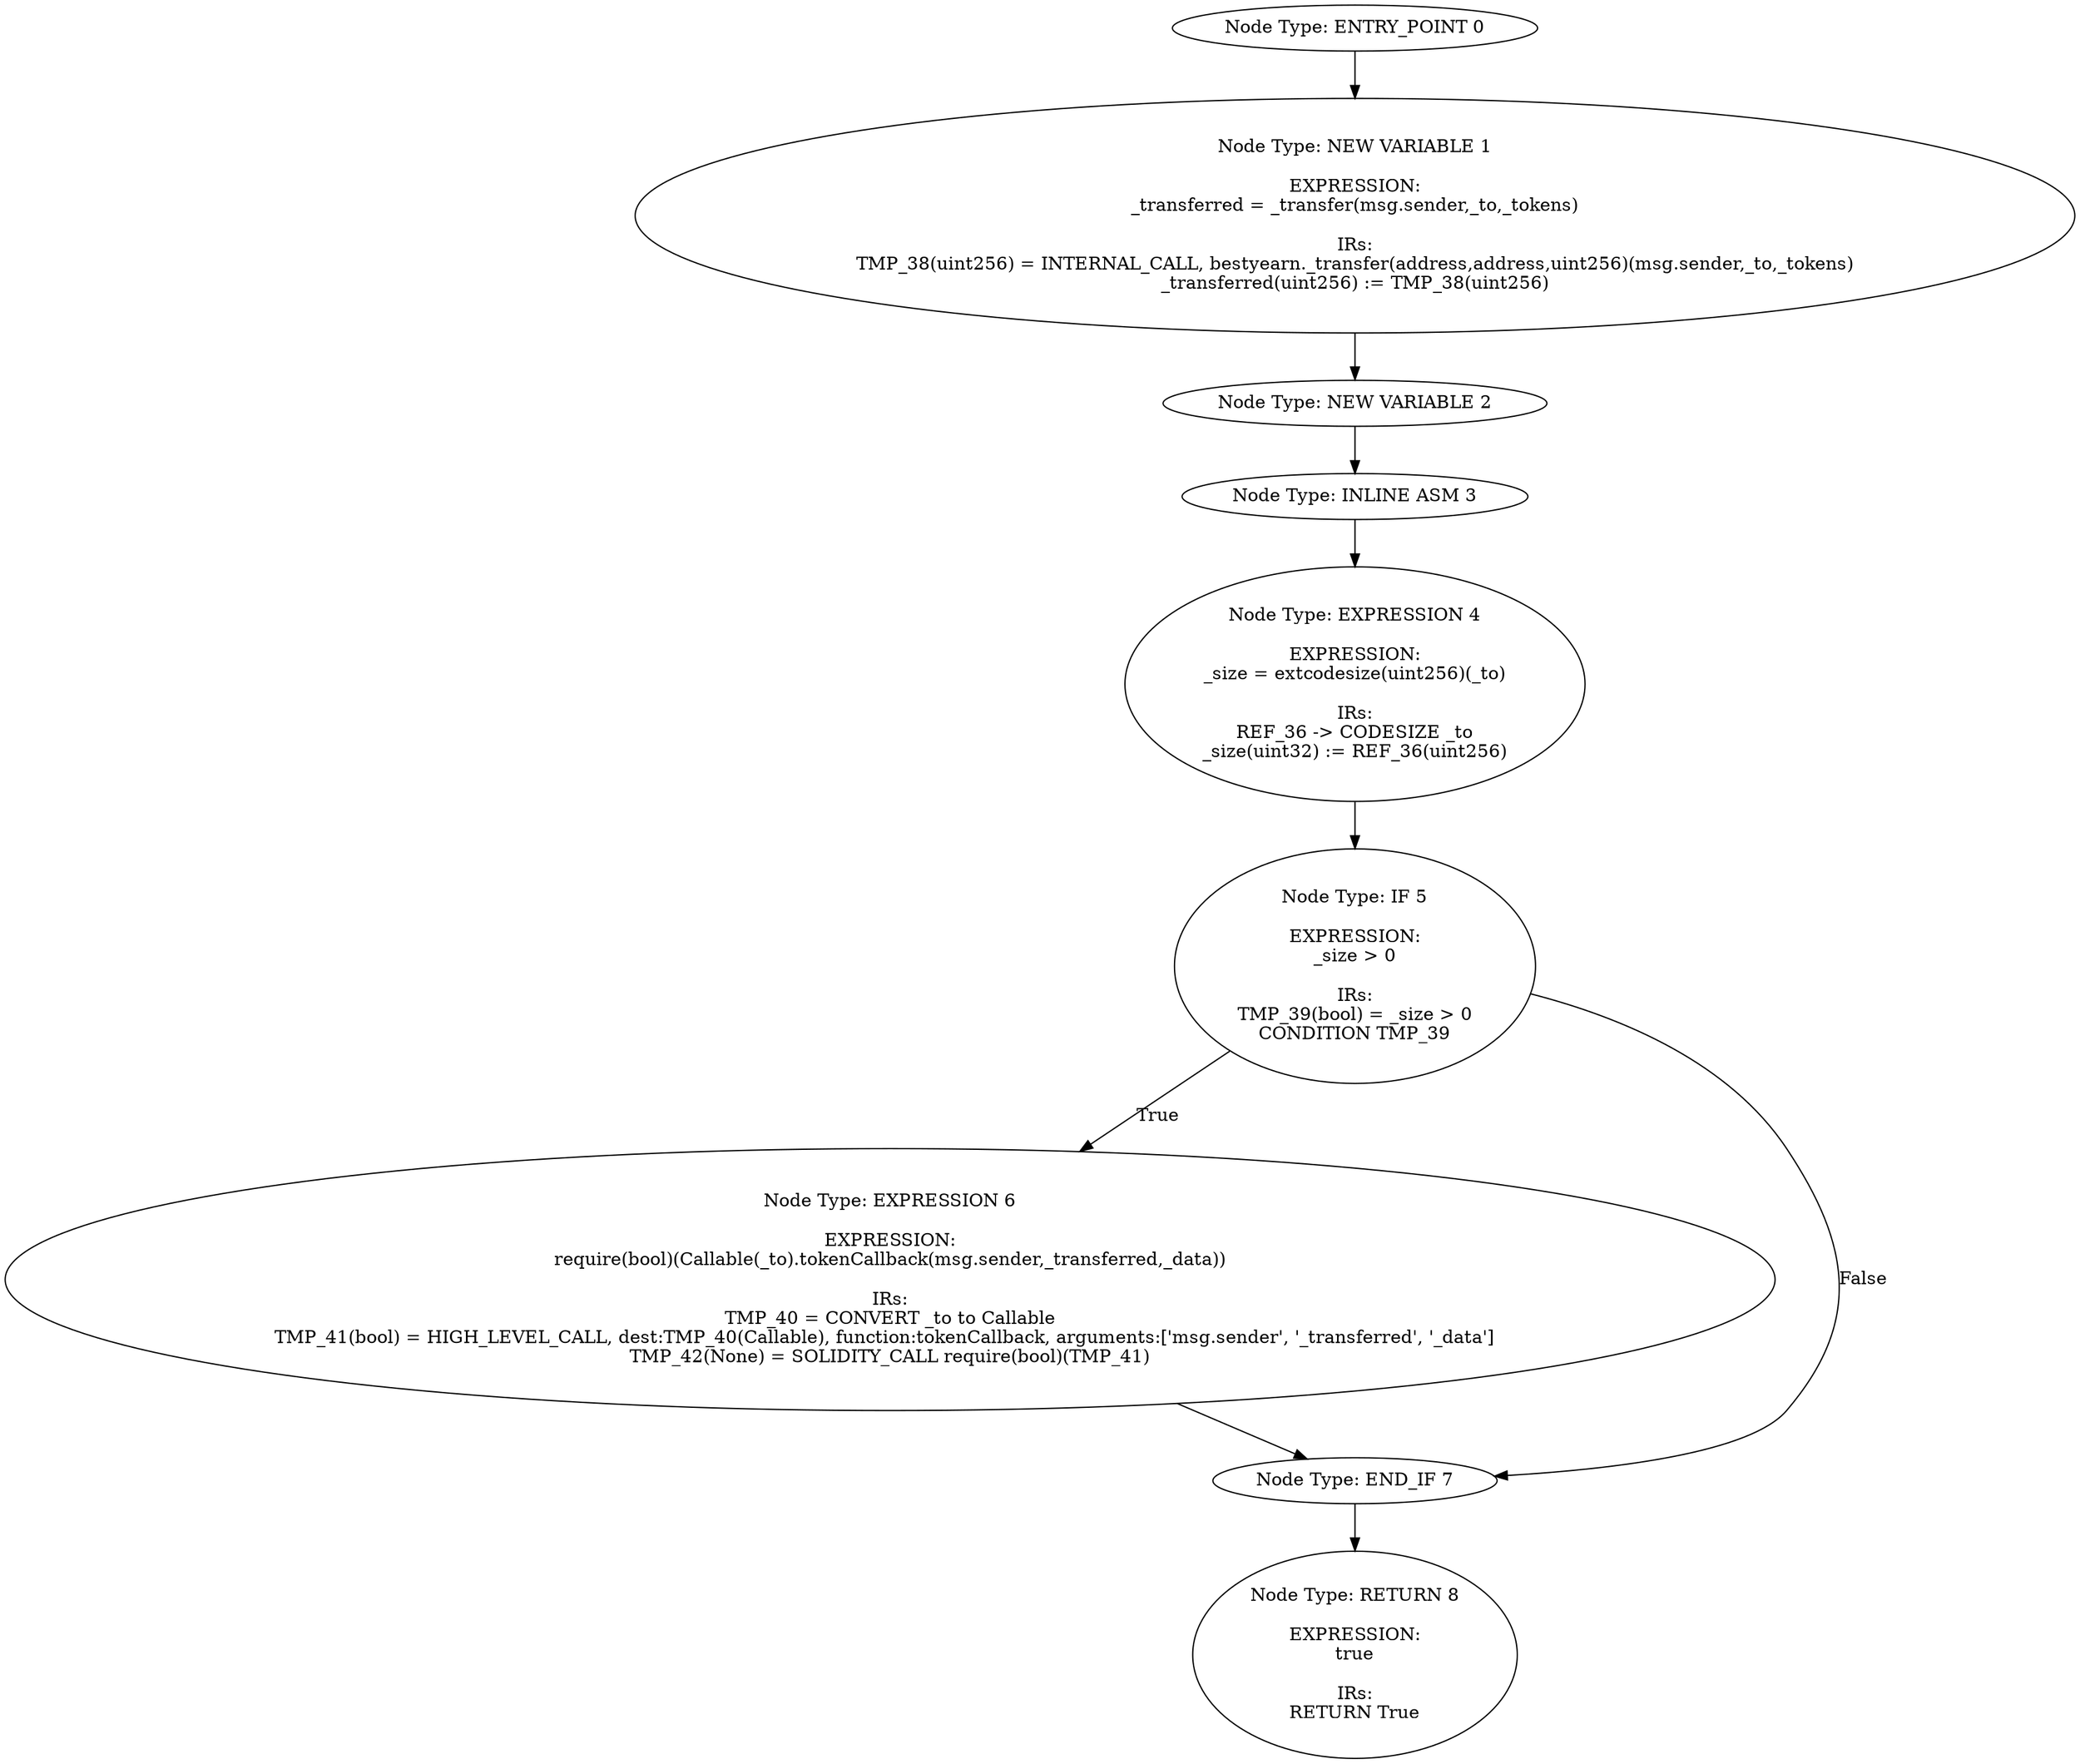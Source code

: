 digraph{
0[label="Node Type: ENTRY_POINT 0
"];
0->1;
1[label="Node Type: NEW VARIABLE 1

EXPRESSION:
_transferred = _transfer(msg.sender,_to,_tokens)

IRs:
TMP_38(uint256) = INTERNAL_CALL, bestyearn._transfer(address,address,uint256)(msg.sender,_to,_tokens)
_transferred(uint256) := TMP_38(uint256)"];
1->2;
2[label="Node Type: NEW VARIABLE 2
"];
2->3;
3[label="Node Type: INLINE ASM 3
"];
3->4;
4[label="Node Type: EXPRESSION 4

EXPRESSION:
_size = extcodesize(uint256)(_to)

IRs:
REF_36 -> CODESIZE _to
_size(uint32) := REF_36(uint256)"];
4->5;
5[label="Node Type: IF 5

EXPRESSION:
_size > 0

IRs:
TMP_39(bool) = _size > 0
CONDITION TMP_39"];
5->6[label="True"];
5->7[label="False"];
6[label="Node Type: EXPRESSION 6

EXPRESSION:
require(bool)(Callable(_to).tokenCallback(msg.sender,_transferred,_data))

IRs:
TMP_40 = CONVERT _to to Callable
TMP_41(bool) = HIGH_LEVEL_CALL, dest:TMP_40(Callable), function:tokenCallback, arguments:['msg.sender', '_transferred', '_data']  
TMP_42(None) = SOLIDITY_CALL require(bool)(TMP_41)"];
6->7;
7[label="Node Type: END_IF 7
"];
7->8;
8[label="Node Type: RETURN 8

EXPRESSION:
true

IRs:
RETURN True"];
}
